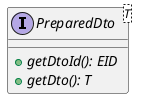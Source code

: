 @startuml

    interface PreparedDto<T> [[PreparedDto.html]] {
        {abstract} +getDtoId(): EID
        {abstract} +getDto(): T
    }

@enduml
